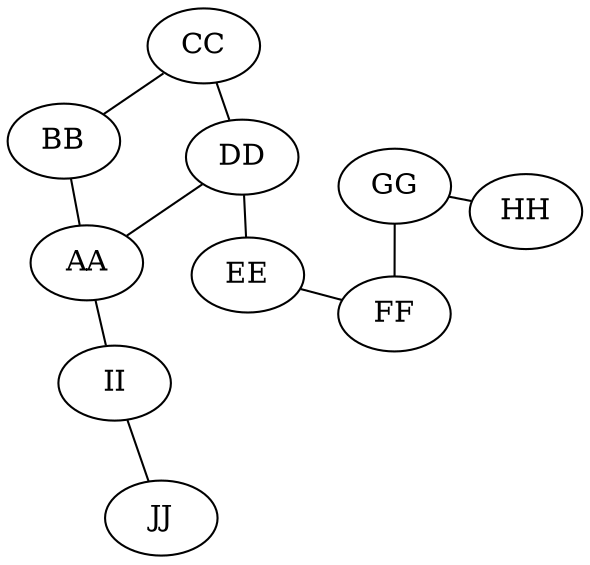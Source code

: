 strict graph { layout="fdp"
AA -- DD
AA -- II
AA -- BB
BB -- CC
BB -- AA
CC -- DD
CC -- BB
DD -- CC
DD -- AA
DD -- EE
EE -- FF
EE -- DD
FF -- EE
FF -- GG
GG -- FF
GG -- HH
HH -- GG
II -- AA
II -- JJ
JJ -- II
}
